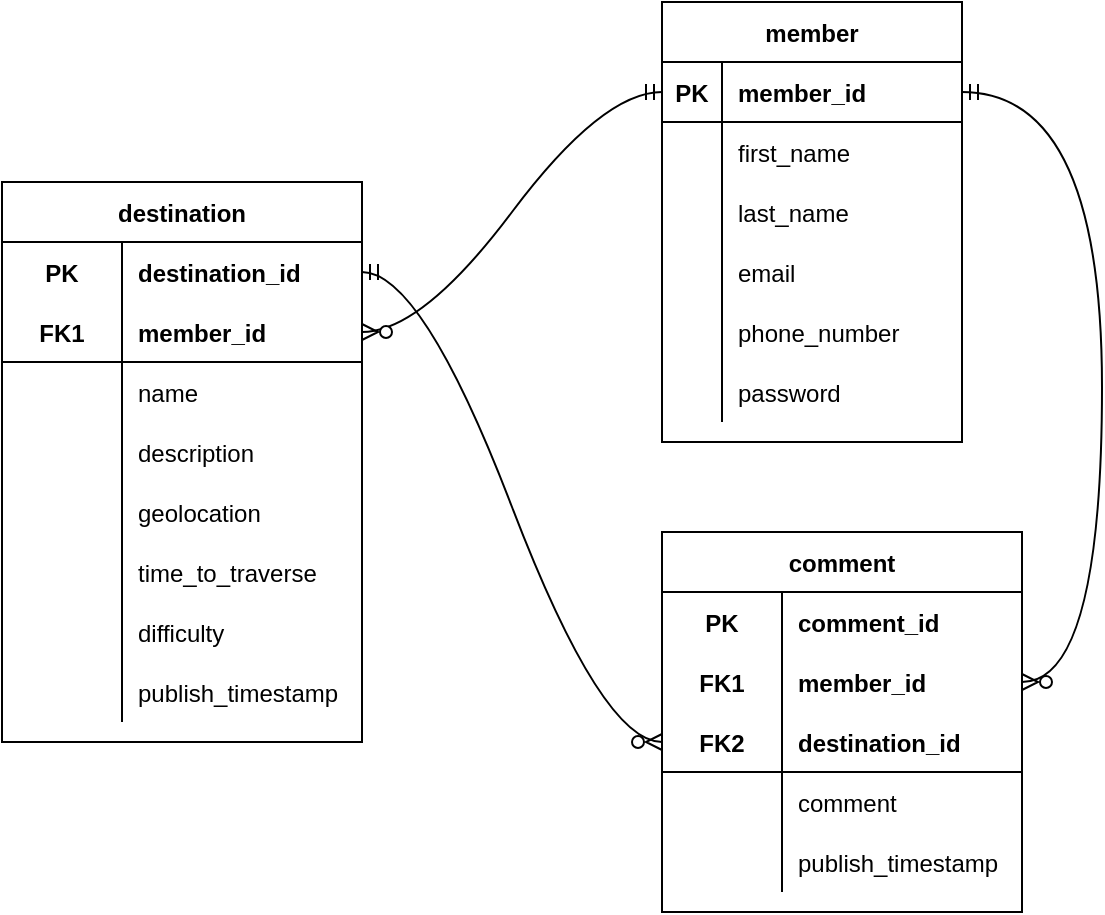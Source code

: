 <mxfile version="15.4.0" type="device"><diagram id="IWbcuwMaPBT_tnkeUP8n" name="Page-1"><mxGraphModel dx="814" dy="638" grid="1" gridSize="10" guides="1" tooltips="1" connect="1" arrows="1" fold="1" page="1" pageScale="1" pageWidth="850" pageHeight="1100" math="0" shadow="0"><root><mxCell id="0"/><mxCell id="1" parent="0"/><mxCell id="xMMNeMVgZdO0d-qeaMkw-1" value="member" style="shape=table;startSize=30;container=1;collapsible=1;childLayout=tableLayout;fixedRows=1;rowLines=0;fontStyle=1;align=center;resizeLast=1;" vertex="1" parent="1"><mxGeometry x="400" y="180" width="150" height="220" as="geometry"/></mxCell><mxCell id="xMMNeMVgZdO0d-qeaMkw-2" value="" style="shape=partialRectangle;collapsible=0;dropTarget=0;pointerEvents=0;fillColor=none;top=0;left=0;bottom=1;right=0;points=[[0,0.5],[1,0.5]];portConstraint=eastwest;" vertex="1" parent="xMMNeMVgZdO0d-qeaMkw-1"><mxGeometry y="30" width="150" height="30" as="geometry"/></mxCell><mxCell id="xMMNeMVgZdO0d-qeaMkw-3" value="PK" style="shape=partialRectangle;connectable=0;fillColor=none;top=0;left=0;bottom=0;right=0;fontStyle=1;overflow=hidden;" vertex="1" parent="xMMNeMVgZdO0d-qeaMkw-2"><mxGeometry width="30" height="30" as="geometry"><mxRectangle width="30" height="30" as="alternateBounds"/></mxGeometry></mxCell><mxCell id="xMMNeMVgZdO0d-qeaMkw-4" value="member_id" style="shape=partialRectangle;connectable=0;fillColor=none;top=0;left=0;bottom=0;right=0;align=left;spacingLeft=6;fontStyle=1;overflow=hidden;" vertex="1" parent="xMMNeMVgZdO0d-qeaMkw-2"><mxGeometry x="30" width="120" height="30" as="geometry"><mxRectangle width="120" height="30" as="alternateBounds"/></mxGeometry></mxCell><mxCell id="xMMNeMVgZdO0d-qeaMkw-5" value="" style="shape=partialRectangle;collapsible=0;dropTarget=0;pointerEvents=0;fillColor=none;top=0;left=0;bottom=0;right=0;points=[[0,0.5],[1,0.5]];portConstraint=eastwest;" vertex="1" parent="xMMNeMVgZdO0d-qeaMkw-1"><mxGeometry y="60" width="150" height="30" as="geometry"/></mxCell><mxCell id="xMMNeMVgZdO0d-qeaMkw-6" value="" style="shape=partialRectangle;connectable=0;fillColor=none;top=0;left=0;bottom=0;right=0;editable=1;overflow=hidden;" vertex="1" parent="xMMNeMVgZdO0d-qeaMkw-5"><mxGeometry width="30" height="30" as="geometry"><mxRectangle width="30" height="30" as="alternateBounds"/></mxGeometry></mxCell><mxCell id="xMMNeMVgZdO0d-qeaMkw-7" value="first_name" style="shape=partialRectangle;connectable=0;fillColor=none;top=0;left=0;bottom=0;right=0;align=left;spacingLeft=6;overflow=hidden;" vertex="1" parent="xMMNeMVgZdO0d-qeaMkw-5"><mxGeometry x="30" width="120" height="30" as="geometry"><mxRectangle width="120" height="30" as="alternateBounds"/></mxGeometry></mxCell><mxCell id="xMMNeMVgZdO0d-qeaMkw-8" value="" style="shape=partialRectangle;collapsible=0;dropTarget=0;pointerEvents=0;fillColor=none;top=0;left=0;bottom=0;right=0;points=[[0,0.5],[1,0.5]];portConstraint=eastwest;" vertex="1" parent="xMMNeMVgZdO0d-qeaMkw-1"><mxGeometry y="90" width="150" height="30" as="geometry"/></mxCell><mxCell id="xMMNeMVgZdO0d-qeaMkw-9" value="" style="shape=partialRectangle;connectable=0;fillColor=none;top=0;left=0;bottom=0;right=0;editable=1;overflow=hidden;" vertex="1" parent="xMMNeMVgZdO0d-qeaMkw-8"><mxGeometry width="30" height="30" as="geometry"><mxRectangle width="30" height="30" as="alternateBounds"/></mxGeometry></mxCell><mxCell id="xMMNeMVgZdO0d-qeaMkw-10" value="last_name" style="shape=partialRectangle;connectable=0;fillColor=none;top=0;left=0;bottom=0;right=0;align=left;spacingLeft=6;overflow=hidden;" vertex="1" parent="xMMNeMVgZdO0d-qeaMkw-8"><mxGeometry x="30" width="120" height="30" as="geometry"><mxRectangle width="120" height="30" as="alternateBounds"/></mxGeometry></mxCell><mxCell id="xMMNeMVgZdO0d-qeaMkw-11" value="" style="shape=partialRectangle;collapsible=0;dropTarget=0;pointerEvents=0;fillColor=none;top=0;left=0;bottom=0;right=0;points=[[0,0.5],[1,0.5]];portConstraint=eastwest;" vertex="1" parent="xMMNeMVgZdO0d-qeaMkw-1"><mxGeometry y="120" width="150" height="30" as="geometry"/></mxCell><mxCell id="xMMNeMVgZdO0d-qeaMkw-12" value="" style="shape=partialRectangle;connectable=0;fillColor=none;top=0;left=0;bottom=0;right=0;editable=1;overflow=hidden;" vertex="1" parent="xMMNeMVgZdO0d-qeaMkw-11"><mxGeometry width="30" height="30" as="geometry"><mxRectangle width="30" height="30" as="alternateBounds"/></mxGeometry></mxCell><mxCell id="xMMNeMVgZdO0d-qeaMkw-13" value="email" style="shape=partialRectangle;connectable=0;fillColor=none;top=0;left=0;bottom=0;right=0;align=left;spacingLeft=6;overflow=hidden;" vertex="1" parent="xMMNeMVgZdO0d-qeaMkw-11"><mxGeometry x="30" width="120" height="30" as="geometry"><mxRectangle width="120" height="30" as="alternateBounds"/></mxGeometry></mxCell><mxCell id="xMMNeMVgZdO0d-qeaMkw-27" style="shape=partialRectangle;collapsible=0;dropTarget=0;pointerEvents=0;fillColor=none;top=0;left=0;bottom=0;right=0;points=[[0,0.5],[1,0.5]];portConstraint=eastwest;" vertex="1" parent="xMMNeMVgZdO0d-qeaMkw-1"><mxGeometry y="150" width="150" height="30" as="geometry"/></mxCell><mxCell id="xMMNeMVgZdO0d-qeaMkw-28" style="shape=partialRectangle;connectable=0;fillColor=none;top=0;left=0;bottom=0;right=0;editable=1;overflow=hidden;" vertex="1" parent="xMMNeMVgZdO0d-qeaMkw-27"><mxGeometry width="30" height="30" as="geometry"><mxRectangle width="30" height="30" as="alternateBounds"/></mxGeometry></mxCell><mxCell id="xMMNeMVgZdO0d-qeaMkw-29" value="phone_number" style="shape=partialRectangle;connectable=0;fillColor=none;top=0;left=0;bottom=0;right=0;align=left;spacingLeft=6;overflow=hidden;" vertex="1" parent="xMMNeMVgZdO0d-qeaMkw-27"><mxGeometry x="30" width="120" height="30" as="geometry"><mxRectangle width="120" height="30" as="alternateBounds"/></mxGeometry></mxCell><mxCell id="xMMNeMVgZdO0d-qeaMkw-30" style="shape=partialRectangle;collapsible=0;dropTarget=0;pointerEvents=0;fillColor=none;top=0;left=0;bottom=0;right=0;points=[[0,0.5],[1,0.5]];portConstraint=eastwest;" vertex="1" parent="xMMNeMVgZdO0d-qeaMkw-1"><mxGeometry y="180" width="150" height="30" as="geometry"/></mxCell><mxCell id="xMMNeMVgZdO0d-qeaMkw-31" style="shape=partialRectangle;connectable=0;fillColor=none;top=0;left=0;bottom=0;right=0;editable=1;overflow=hidden;" vertex="1" parent="xMMNeMVgZdO0d-qeaMkw-30"><mxGeometry width="30" height="30" as="geometry"><mxRectangle width="30" height="30" as="alternateBounds"/></mxGeometry></mxCell><mxCell id="xMMNeMVgZdO0d-qeaMkw-32" value="password" style="shape=partialRectangle;connectable=0;fillColor=none;top=0;left=0;bottom=0;right=0;align=left;spacingLeft=6;overflow=hidden;" vertex="1" parent="xMMNeMVgZdO0d-qeaMkw-30"><mxGeometry x="30" width="120" height="30" as="geometry"><mxRectangle width="120" height="30" as="alternateBounds"/></mxGeometry></mxCell><mxCell id="xMMNeMVgZdO0d-qeaMkw-46" value="destination" style="shape=table;startSize=30;container=1;collapsible=1;childLayout=tableLayout;fixedRows=1;rowLines=0;fontStyle=1;align=center;resizeLast=1;" vertex="1" parent="1"><mxGeometry x="70" y="270" width="180" height="280" as="geometry"/></mxCell><mxCell id="xMMNeMVgZdO0d-qeaMkw-47" value="" style="shape=partialRectangle;collapsible=0;dropTarget=0;pointerEvents=0;fillColor=none;top=0;left=0;bottom=0;right=0;points=[[0,0.5],[1,0.5]];portConstraint=eastwest;" vertex="1" parent="xMMNeMVgZdO0d-qeaMkw-46"><mxGeometry y="30" width="180" height="30" as="geometry"/></mxCell><mxCell id="xMMNeMVgZdO0d-qeaMkw-48" value="PK" style="shape=partialRectangle;connectable=0;fillColor=none;top=0;left=0;bottom=0;right=0;fontStyle=1;overflow=hidden;" vertex="1" parent="xMMNeMVgZdO0d-qeaMkw-47"><mxGeometry width="60" height="30" as="geometry"><mxRectangle width="60" height="30" as="alternateBounds"/></mxGeometry></mxCell><mxCell id="xMMNeMVgZdO0d-qeaMkw-49" value="destination_id" style="shape=partialRectangle;connectable=0;fillColor=none;top=0;left=0;bottom=0;right=0;align=left;spacingLeft=6;fontStyle=1;overflow=hidden;" vertex="1" parent="xMMNeMVgZdO0d-qeaMkw-47"><mxGeometry x="60" width="120" height="30" as="geometry"><mxRectangle width="120" height="30" as="alternateBounds"/></mxGeometry></mxCell><mxCell id="xMMNeMVgZdO0d-qeaMkw-50" value="" style="shape=partialRectangle;collapsible=0;dropTarget=0;pointerEvents=0;fillColor=none;top=0;left=0;bottom=1;right=0;points=[[0,0.5],[1,0.5]];portConstraint=eastwest;" vertex="1" parent="xMMNeMVgZdO0d-qeaMkw-46"><mxGeometry y="60" width="180" height="30" as="geometry"/></mxCell><mxCell id="xMMNeMVgZdO0d-qeaMkw-51" value="FK1" style="shape=partialRectangle;connectable=0;fillColor=none;top=0;left=0;bottom=0;right=0;fontStyle=1;overflow=hidden;" vertex="1" parent="xMMNeMVgZdO0d-qeaMkw-50"><mxGeometry width="60" height="30" as="geometry"><mxRectangle width="60" height="30" as="alternateBounds"/></mxGeometry></mxCell><mxCell id="xMMNeMVgZdO0d-qeaMkw-52" value="member_id" style="shape=partialRectangle;connectable=0;fillColor=none;top=0;left=0;bottom=0;right=0;align=left;spacingLeft=6;fontStyle=1;overflow=hidden;" vertex="1" parent="xMMNeMVgZdO0d-qeaMkw-50"><mxGeometry x="60" width="120" height="30" as="geometry"><mxRectangle width="120" height="30" as="alternateBounds"/></mxGeometry></mxCell><mxCell id="xMMNeMVgZdO0d-qeaMkw-53" value="" style="shape=partialRectangle;collapsible=0;dropTarget=0;pointerEvents=0;fillColor=none;top=0;left=0;bottom=0;right=0;points=[[0,0.5],[1,0.5]];portConstraint=eastwest;" vertex="1" parent="xMMNeMVgZdO0d-qeaMkw-46"><mxGeometry y="90" width="180" height="30" as="geometry"/></mxCell><mxCell id="xMMNeMVgZdO0d-qeaMkw-54" value="" style="shape=partialRectangle;connectable=0;fillColor=none;top=0;left=0;bottom=0;right=0;editable=1;overflow=hidden;" vertex="1" parent="xMMNeMVgZdO0d-qeaMkw-53"><mxGeometry width="60" height="30" as="geometry"><mxRectangle width="60" height="30" as="alternateBounds"/></mxGeometry></mxCell><mxCell id="xMMNeMVgZdO0d-qeaMkw-55" value="name" style="shape=partialRectangle;connectable=0;fillColor=none;top=0;left=0;bottom=0;right=0;align=left;spacingLeft=6;overflow=hidden;" vertex="1" parent="xMMNeMVgZdO0d-qeaMkw-53"><mxGeometry x="60" width="120" height="30" as="geometry"><mxRectangle width="120" height="30" as="alternateBounds"/></mxGeometry></mxCell><mxCell id="xMMNeMVgZdO0d-qeaMkw-56" value="" style="shape=partialRectangle;collapsible=0;dropTarget=0;pointerEvents=0;fillColor=none;top=0;left=0;bottom=0;right=0;points=[[0,0.5],[1,0.5]];portConstraint=eastwest;" vertex="1" parent="xMMNeMVgZdO0d-qeaMkw-46"><mxGeometry y="120" width="180" height="30" as="geometry"/></mxCell><mxCell id="xMMNeMVgZdO0d-qeaMkw-57" value="" style="shape=partialRectangle;connectable=0;fillColor=none;top=0;left=0;bottom=0;right=0;editable=1;overflow=hidden;" vertex="1" parent="xMMNeMVgZdO0d-qeaMkw-56"><mxGeometry width="60" height="30" as="geometry"><mxRectangle width="60" height="30" as="alternateBounds"/></mxGeometry></mxCell><mxCell id="xMMNeMVgZdO0d-qeaMkw-58" value="description" style="shape=partialRectangle;connectable=0;fillColor=none;top=0;left=0;bottom=0;right=0;align=left;spacingLeft=6;overflow=hidden;" vertex="1" parent="xMMNeMVgZdO0d-qeaMkw-56"><mxGeometry x="60" width="120" height="30" as="geometry"><mxRectangle width="120" height="30" as="alternateBounds"/></mxGeometry></mxCell><mxCell id="xMMNeMVgZdO0d-qeaMkw-59" style="shape=partialRectangle;collapsible=0;dropTarget=0;pointerEvents=0;fillColor=none;top=0;left=0;bottom=0;right=0;points=[[0,0.5],[1,0.5]];portConstraint=eastwest;" vertex="1" parent="xMMNeMVgZdO0d-qeaMkw-46"><mxGeometry y="150" width="180" height="30" as="geometry"/></mxCell><mxCell id="xMMNeMVgZdO0d-qeaMkw-60" style="shape=partialRectangle;connectable=0;fillColor=none;top=0;left=0;bottom=0;right=0;editable=1;overflow=hidden;" vertex="1" parent="xMMNeMVgZdO0d-qeaMkw-59"><mxGeometry width="60" height="30" as="geometry"><mxRectangle width="60" height="30" as="alternateBounds"/></mxGeometry></mxCell><mxCell id="xMMNeMVgZdO0d-qeaMkw-61" value="geolocation" style="shape=partialRectangle;connectable=0;fillColor=none;top=0;left=0;bottom=0;right=0;align=left;spacingLeft=6;overflow=hidden;" vertex="1" parent="xMMNeMVgZdO0d-qeaMkw-59"><mxGeometry x="60" width="120" height="30" as="geometry"><mxRectangle width="120" height="30" as="alternateBounds"/></mxGeometry></mxCell><mxCell id="xMMNeMVgZdO0d-qeaMkw-62" style="shape=partialRectangle;collapsible=0;dropTarget=0;pointerEvents=0;fillColor=none;top=0;left=0;bottom=0;right=0;points=[[0,0.5],[1,0.5]];portConstraint=eastwest;" vertex="1" parent="xMMNeMVgZdO0d-qeaMkw-46"><mxGeometry y="180" width="180" height="30" as="geometry"/></mxCell><mxCell id="xMMNeMVgZdO0d-qeaMkw-63" style="shape=partialRectangle;connectable=0;fillColor=none;top=0;left=0;bottom=0;right=0;editable=1;overflow=hidden;" vertex="1" parent="xMMNeMVgZdO0d-qeaMkw-62"><mxGeometry width="60" height="30" as="geometry"><mxRectangle width="60" height="30" as="alternateBounds"/></mxGeometry></mxCell><mxCell id="xMMNeMVgZdO0d-qeaMkw-64" value="time_to_traverse" style="shape=partialRectangle;connectable=0;fillColor=none;top=0;left=0;bottom=0;right=0;align=left;spacingLeft=6;overflow=hidden;" vertex="1" parent="xMMNeMVgZdO0d-qeaMkw-62"><mxGeometry x="60" width="120" height="30" as="geometry"><mxRectangle width="120" height="30" as="alternateBounds"/></mxGeometry></mxCell><mxCell id="xMMNeMVgZdO0d-qeaMkw-65" style="shape=partialRectangle;collapsible=0;dropTarget=0;pointerEvents=0;fillColor=none;top=0;left=0;bottom=0;right=0;points=[[0,0.5],[1,0.5]];portConstraint=eastwest;" vertex="1" parent="xMMNeMVgZdO0d-qeaMkw-46"><mxGeometry y="210" width="180" height="30" as="geometry"/></mxCell><mxCell id="xMMNeMVgZdO0d-qeaMkw-66" style="shape=partialRectangle;connectable=0;fillColor=none;top=0;left=0;bottom=0;right=0;editable=1;overflow=hidden;" vertex="1" parent="xMMNeMVgZdO0d-qeaMkw-65"><mxGeometry width="60" height="30" as="geometry"><mxRectangle width="60" height="30" as="alternateBounds"/></mxGeometry></mxCell><mxCell id="xMMNeMVgZdO0d-qeaMkw-67" value="difficulty" style="shape=partialRectangle;connectable=0;fillColor=none;top=0;left=0;bottom=0;right=0;align=left;spacingLeft=6;overflow=hidden;" vertex="1" parent="xMMNeMVgZdO0d-qeaMkw-65"><mxGeometry x="60" width="120" height="30" as="geometry"><mxRectangle width="120" height="30" as="alternateBounds"/></mxGeometry></mxCell><mxCell id="xMMNeMVgZdO0d-qeaMkw-68" style="shape=partialRectangle;collapsible=0;dropTarget=0;pointerEvents=0;fillColor=none;top=0;left=0;bottom=0;right=0;points=[[0,0.5],[1,0.5]];portConstraint=eastwest;" vertex="1" parent="xMMNeMVgZdO0d-qeaMkw-46"><mxGeometry y="240" width="180" height="30" as="geometry"/></mxCell><mxCell id="xMMNeMVgZdO0d-qeaMkw-69" style="shape=partialRectangle;connectable=0;fillColor=none;top=0;left=0;bottom=0;right=0;editable=1;overflow=hidden;" vertex="1" parent="xMMNeMVgZdO0d-qeaMkw-68"><mxGeometry width="60" height="30" as="geometry"><mxRectangle width="60" height="30" as="alternateBounds"/></mxGeometry></mxCell><mxCell id="xMMNeMVgZdO0d-qeaMkw-70" value="publish_timestamp" style="shape=partialRectangle;connectable=0;fillColor=none;top=0;left=0;bottom=0;right=0;align=left;spacingLeft=6;overflow=hidden;" vertex="1" parent="xMMNeMVgZdO0d-qeaMkw-68"><mxGeometry x="60" width="120" height="30" as="geometry"><mxRectangle width="120" height="30" as="alternateBounds"/></mxGeometry></mxCell><mxCell id="xMMNeMVgZdO0d-qeaMkw-71" value="comment" style="shape=table;startSize=30;container=1;collapsible=1;childLayout=tableLayout;fixedRows=1;rowLines=0;fontStyle=1;align=center;resizeLast=1;" vertex="1" parent="1"><mxGeometry x="400" y="445" width="180" height="190" as="geometry"/></mxCell><mxCell id="xMMNeMVgZdO0d-qeaMkw-72" value="" style="shape=partialRectangle;collapsible=0;dropTarget=0;pointerEvents=0;fillColor=none;top=0;left=0;bottom=0;right=0;points=[[0,0.5],[1,0.5]];portConstraint=eastwest;" vertex="1" parent="xMMNeMVgZdO0d-qeaMkw-71"><mxGeometry y="30" width="180" height="30" as="geometry"/></mxCell><mxCell id="xMMNeMVgZdO0d-qeaMkw-73" value="PK" style="shape=partialRectangle;connectable=0;fillColor=none;top=0;left=0;bottom=0;right=0;fontStyle=1;overflow=hidden;" vertex="1" parent="xMMNeMVgZdO0d-qeaMkw-72"><mxGeometry width="60" height="30" as="geometry"><mxRectangle width="60" height="30" as="alternateBounds"/></mxGeometry></mxCell><mxCell id="xMMNeMVgZdO0d-qeaMkw-74" value="comment_id" style="shape=partialRectangle;connectable=0;fillColor=none;top=0;left=0;bottom=0;right=0;align=left;spacingLeft=6;fontStyle=1;overflow=hidden;" vertex="1" parent="xMMNeMVgZdO0d-qeaMkw-72"><mxGeometry x="60" width="120" height="30" as="geometry"><mxRectangle width="120" height="30" as="alternateBounds"/></mxGeometry></mxCell><mxCell id="xMMNeMVgZdO0d-qeaMkw-84" style="shape=partialRectangle;collapsible=0;dropTarget=0;pointerEvents=0;fillColor=none;top=0;left=0;bottom=0;right=0;points=[[0,0.5],[1,0.5]];portConstraint=eastwest;" vertex="1" parent="xMMNeMVgZdO0d-qeaMkw-71"><mxGeometry y="60" width="180" height="30" as="geometry"/></mxCell><mxCell id="xMMNeMVgZdO0d-qeaMkw-85" value="FK1" style="shape=partialRectangle;connectable=0;fillColor=none;top=0;left=0;bottom=0;right=0;fontStyle=1;overflow=hidden;" vertex="1" parent="xMMNeMVgZdO0d-qeaMkw-84"><mxGeometry width="60" height="30" as="geometry"><mxRectangle width="60" height="30" as="alternateBounds"/></mxGeometry></mxCell><mxCell id="xMMNeMVgZdO0d-qeaMkw-86" value="member_id" style="shape=partialRectangle;connectable=0;fillColor=none;top=0;left=0;bottom=0;right=0;align=left;spacingLeft=6;fontStyle=1;overflow=hidden;" vertex="1" parent="xMMNeMVgZdO0d-qeaMkw-84"><mxGeometry x="60" width="120" height="30" as="geometry"><mxRectangle width="120" height="30" as="alternateBounds"/></mxGeometry></mxCell><mxCell id="xMMNeMVgZdO0d-qeaMkw-75" value="" style="shape=partialRectangle;collapsible=0;dropTarget=0;pointerEvents=0;fillColor=none;top=0;left=0;bottom=1;right=0;points=[[0,0.5],[1,0.5]];portConstraint=eastwest;" vertex="1" parent="xMMNeMVgZdO0d-qeaMkw-71"><mxGeometry y="90" width="180" height="30" as="geometry"/></mxCell><mxCell id="xMMNeMVgZdO0d-qeaMkw-76" value="FK2" style="shape=partialRectangle;connectable=0;fillColor=none;top=0;left=0;bottom=0;right=0;fontStyle=1;overflow=hidden;" vertex="1" parent="xMMNeMVgZdO0d-qeaMkw-75"><mxGeometry width="60" height="30" as="geometry"><mxRectangle width="60" height="30" as="alternateBounds"/></mxGeometry></mxCell><mxCell id="xMMNeMVgZdO0d-qeaMkw-77" value="destination_id" style="shape=partialRectangle;connectable=0;fillColor=none;top=0;left=0;bottom=0;right=0;align=left;spacingLeft=6;fontStyle=1;overflow=hidden;" vertex="1" parent="xMMNeMVgZdO0d-qeaMkw-75"><mxGeometry x="60" width="120" height="30" as="geometry"><mxRectangle width="120" height="30" as="alternateBounds"/></mxGeometry></mxCell><mxCell id="xMMNeMVgZdO0d-qeaMkw-78" value="" style="shape=partialRectangle;collapsible=0;dropTarget=0;pointerEvents=0;fillColor=none;top=0;left=0;bottom=0;right=0;points=[[0,0.5],[1,0.5]];portConstraint=eastwest;" vertex="1" parent="xMMNeMVgZdO0d-qeaMkw-71"><mxGeometry y="120" width="180" height="30" as="geometry"/></mxCell><mxCell id="xMMNeMVgZdO0d-qeaMkw-79" value="" style="shape=partialRectangle;connectable=0;fillColor=none;top=0;left=0;bottom=0;right=0;editable=1;overflow=hidden;" vertex="1" parent="xMMNeMVgZdO0d-qeaMkw-78"><mxGeometry width="60" height="30" as="geometry"><mxRectangle width="60" height="30" as="alternateBounds"/></mxGeometry></mxCell><mxCell id="xMMNeMVgZdO0d-qeaMkw-80" value="comment" style="shape=partialRectangle;connectable=0;fillColor=none;top=0;left=0;bottom=0;right=0;align=left;spacingLeft=6;overflow=hidden;" vertex="1" parent="xMMNeMVgZdO0d-qeaMkw-78"><mxGeometry x="60" width="120" height="30" as="geometry"><mxRectangle width="120" height="30" as="alternateBounds"/></mxGeometry></mxCell><mxCell id="xMMNeMVgZdO0d-qeaMkw-81" value="" style="shape=partialRectangle;collapsible=0;dropTarget=0;pointerEvents=0;fillColor=none;top=0;left=0;bottom=0;right=0;points=[[0,0.5],[1,0.5]];portConstraint=eastwest;" vertex="1" parent="xMMNeMVgZdO0d-qeaMkw-71"><mxGeometry y="150" width="180" height="30" as="geometry"/></mxCell><mxCell id="xMMNeMVgZdO0d-qeaMkw-82" value="" style="shape=partialRectangle;connectable=0;fillColor=none;top=0;left=0;bottom=0;right=0;editable=1;overflow=hidden;" vertex="1" parent="xMMNeMVgZdO0d-qeaMkw-81"><mxGeometry width="60" height="30" as="geometry"><mxRectangle width="60" height="30" as="alternateBounds"/></mxGeometry></mxCell><mxCell id="xMMNeMVgZdO0d-qeaMkw-83" value="publish_timestamp" style="shape=partialRectangle;connectable=0;fillColor=none;top=0;left=0;bottom=0;right=0;align=left;spacingLeft=6;overflow=hidden;" vertex="1" parent="xMMNeMVgZdO0d-qeaMkw-81"><mxGeometry x="60" width="120" height="30" as="geometry"><mxRectangle width="120" height="30" as="alternateBounds"/></mxGeometry></mxCell><mxCell id="xMMNeMVgZdO0d-qeaMkw-87" value="" style="fontSize=12;html=1;endArrow=ERzeroToMany;endFill=1;rounded=0;entryX=1;entryY=0.5;entryDx=0;entryDy=0;startArrow=ERmandOne;startFill=0;exitX=1;exitY=0.5;exitDx=0;exitDy=0;edgeStyle=orthogonalEdgeStyle;curved=1;" edge="1" parent="1" source="xMMNeMVgZdO0d-qeaMkw-2" target="xMMNeMVgZdO0d-qeaMkw-84"><mxGeometry width="100" height="100" relative="1" as="geometry"><mxPoint x="350" y="300" as="sourcePoint"/><mxPoint x="360" y="530" as="targetPoint"/><Array as="points"><mxPoint x="620" y="225"/><mxPoint x="620" y="520"/></Array></mxGeometry></mxCell><mxCell id="xMMNeMVgZdO0d-qeaMkw-88" value="" style="edgeStyle=entityRelationEdgeStyle;fontSize=12;html=1;endArrow=ERmandOne;endFill=0;rounded=0;curved=1;exitX=0;exitY=0.5;exitDx=0;exitDy=0;entryX=1;entryY=0.5;entryDx=0;entryDy=0;startArrow=ERzeroToMany;startFill=1;" edge="1" parent="1" source="xMMNeMVgZdO0d-qeaMkw-75" target="xMMNeMVgZdO0d-qeaMkw-47"><mxGeometry width="100" height="100" relative="1" as="geometry"><mxPoint x="340" y="710" as="sourcePoint"/><mxPoint x="440" y="610" as="targetPoint"/></mxGeometry></mxCell><mxCell id="xMMNeMVgZdO0d-qeaMkw-89" value="" style="edgeStyle=entityRelationEdgeStyle;fontSize=12;html=1;endArrow=ERzeroToMany;endFill=1;rounded=0;curved=1;exitX=0;exitY=0.5;exitDx=0;exitDy=0;entryX=1;entryY=0.5;entryDx=0;entryDy=0;startArrow=ERmandOne;startFill=0;" edge="1" parent="1" source="xMMNeMVgZdO0d-qeaMkw-2" target="xMMNeMVgZdO0d-qeaMkw-50"><mxGeometry width="100" height="100" relative="1" as="geometry"><mxPoint x="280" y="270" as="sourcePoint"/><mxPoint x="380" y="170" as="targetPoint"/></mxGeometry></mxCell></root></mxGraphModel></diagram></mxfile>